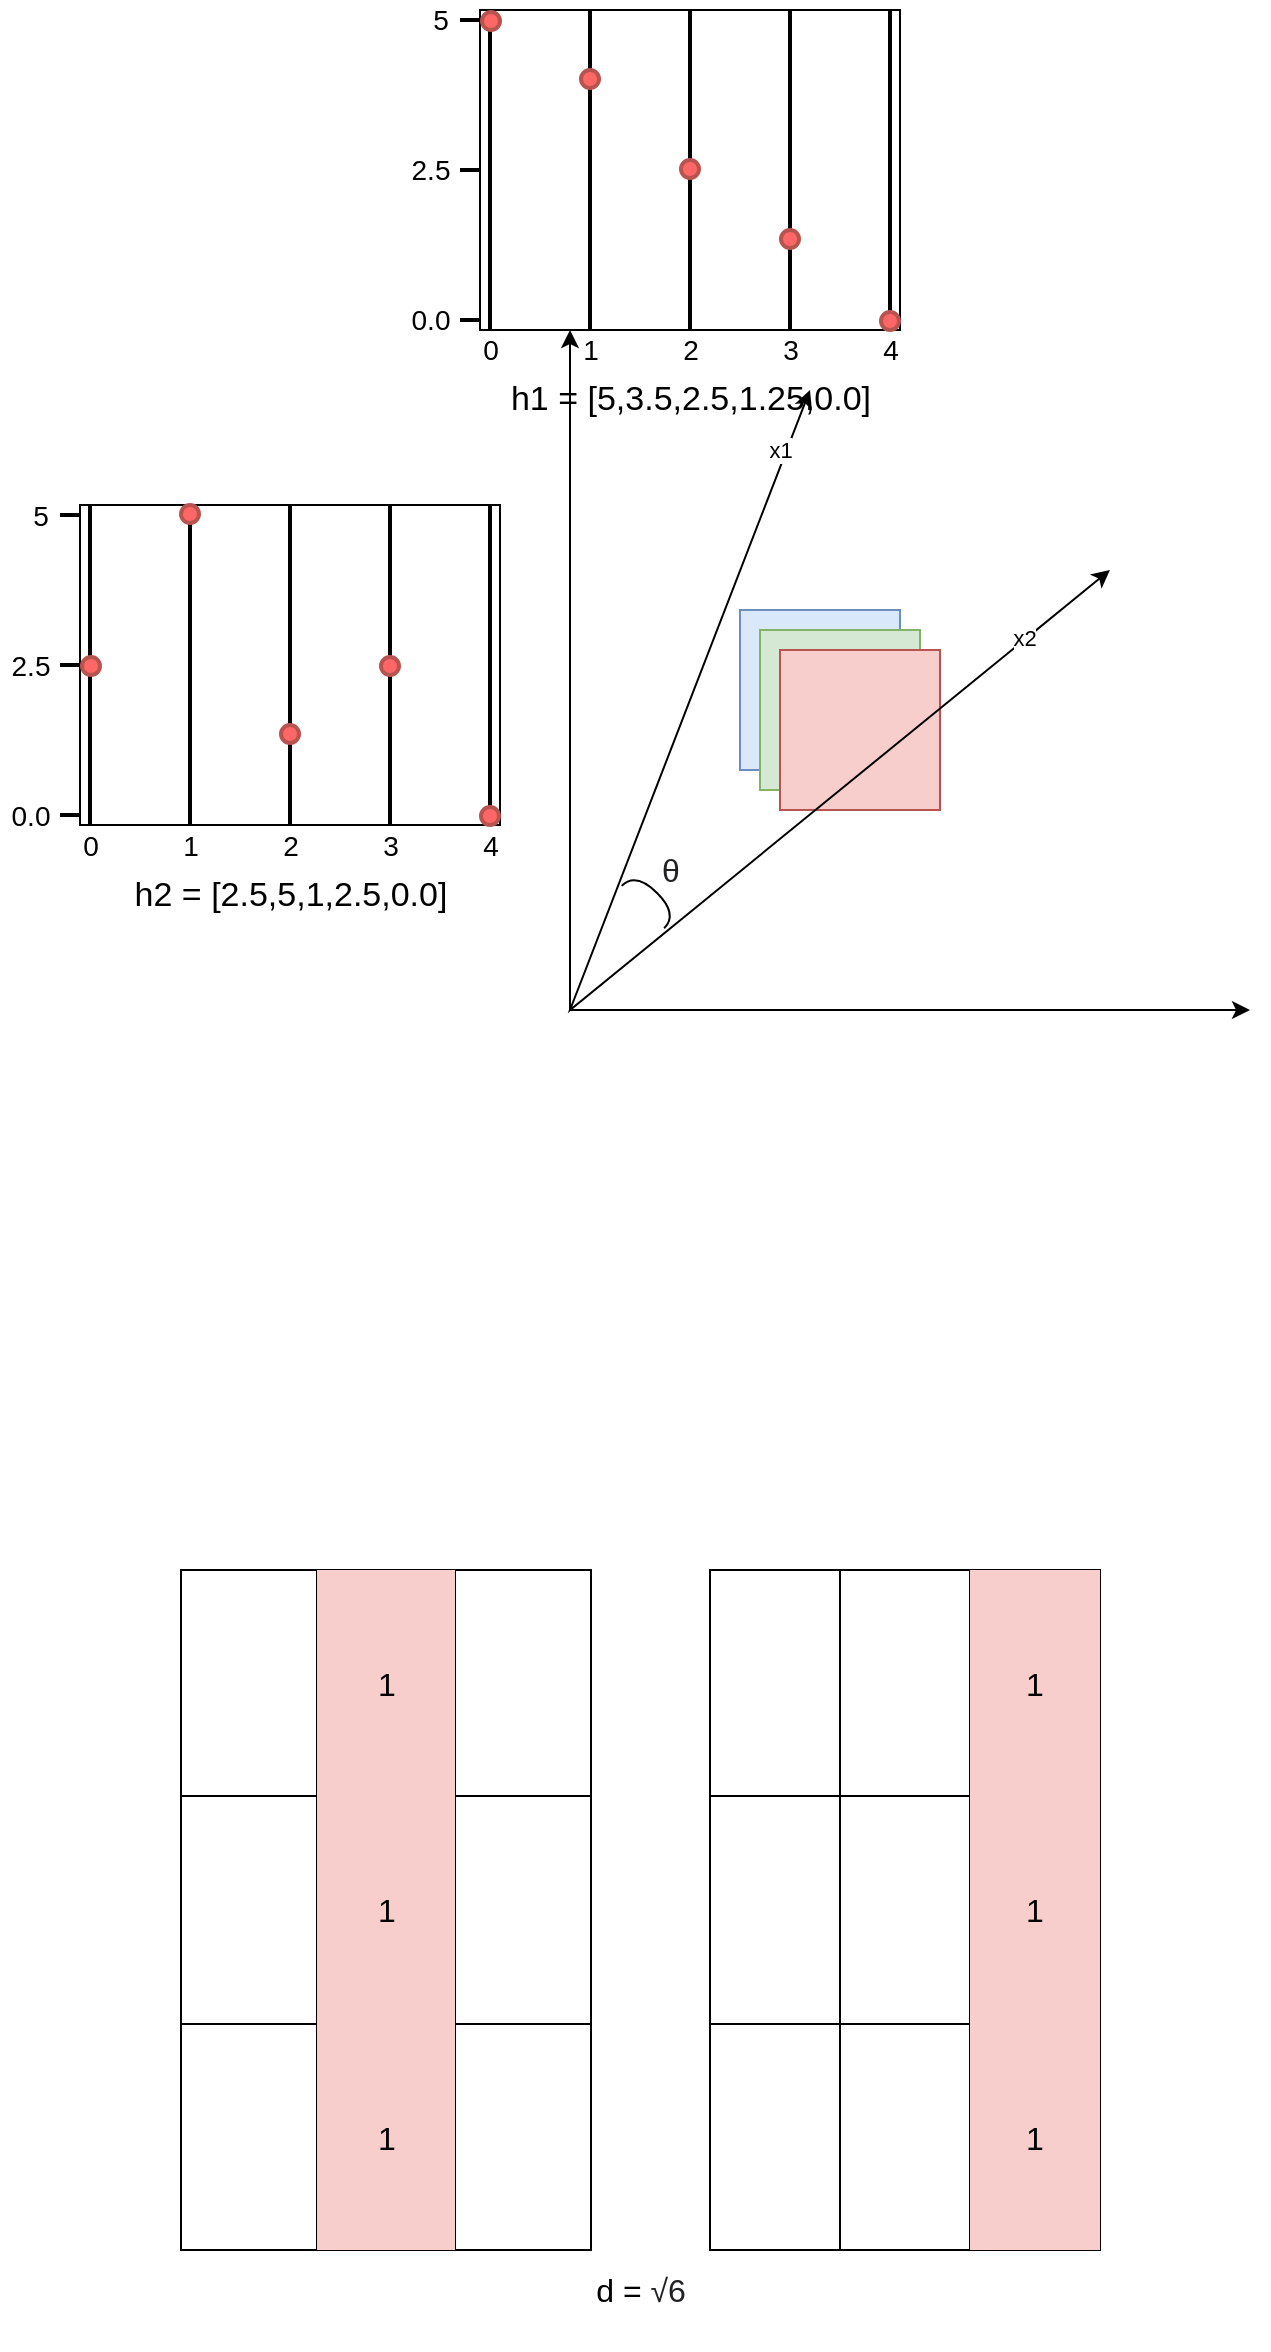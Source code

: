 <mxfile version="15.5.8" type="github">
  <diagram id="Kb73tBab5fj37IaMXuoQ" name="Page-1">
    <mxGraphModel dx="1355" dy="773" grid="1" gridSize="10" guides="1" tooltips="1" connect="1" arrows="1" fold="1" page="1" pageScale="1" pageWidth="850" pageHeight="1100" math="0" shadow="0">
      <root>
        <mxCell id="0" />
        <mxCell id="1" parent="0" />
        <mxCell id="vTavbFFGJseJFdY00NEz-1" value="" style="rounded=0;whiteSpace=wrap;html=1;" parent="1" vertex="1">
          <mxGeometry x="320" y="150" width="210" height="160" as="geometry" />
        </mxCell>
        <mxCell id="vTavbFFGJseJFdY00NEz-2" value="" style="line;strokeWidth=2;direction=south;html=1;" parent="1" vertex="1">
          <mxGeometry x="370" y="150" width="10" height="160" as="geometry" />
        </mxCell>
        <mxCell id="vTavbFFGJseJFdY00NEz-3" value="" style="line;strokeWidth=2;direction=south;html=1;" parent="1" vertex="1">
          <mxGeometry x="420" y="150" width="10" height="160" as="geometry" />
        </mxCell>
        <mxCell id="vTavbFFGJseJFdY00NEz-4" value="" style="line;strokeWidth=2;direction=south;html=1;" parent="1" vertex="1">
          <mxGeometry x="470" y="150" width="10" height="160" as="geometry" />
        </mxCell>
        <mxCell id="vTavbFFGJseJFdY00NEz-5" value="" style="line;strokeWidth=2;direction=south;html=1;" parent="1" vertex="1">
          <mxGeometry x="520" y="150" width="10" height="160" as="geometry" />
        </mxCell>
        <mxCell id="vTavbFFGJseJFdY00NEz-7" value="" style="line;strokeWidth=2;direction=south;html=1;" parent="1" vertex="1">
          <mxGeometry x="320" y="150" width="10" height="160" as="geometry" />
        </mxCell>
        <mxCell id="vTavbFFGJseJFdY00NEz-8" value="&lt;font style=&quot;font-size: 14px&quot;&gt;0&lt;/font&gt;" style="text;html=1;align=center;verticalAlign=middle;resizable=0;points=[];autosize=1;strokeColor=none;fillColor=none;strokeWidth=2;" parent="1" vertex="1">
          <mxGeometry x="315" y="310" width="20" height="20" as="geometry" />
        </mxCell>
        <mxCell id="vTavbFFGJseJFdY00NEz-9" value="&lt;font style=&quot;font-size: 14px&quot;&gt;1&lt;/font&gt;" style="text;html=1;align=center;verticalAlign=middle;resizable=0;points=[];autosize=1;strokeColor=none;fillColor=none;" parent="1" vertex="1">
          <mxGeometry x="365" y="310" width="20" height="20" as="geometry" />
        </mxCell>
        <mxCell id="vTavbFFGJseJFdY00NEz-10" value="&lt;font style=&quot;font-size: 14px&quot;&gt;2&lt;/font&gt;" style="text;html=1;align=center;verticalAlign=middle;resizable=0;points=[];autosize=1;strokeColor=none;fillColor=none;" parent="1" vertex="1">
          <mxGeometry x="415" y="310" width="20" height="20" as="geometry" />
        </mxCell>
        <mxCell id="vTavbFFGJseJFdY00NEz-11" value="&lt;font style=&quot;font-size: 14px&quot;&gt;3&lt;/font&gt;" style="text;html=1;align=center;verticalAlign=middle;resizable=0;points=[];autosize=1;strokeColor=none;fillColor=none;" parent="1" vertex="1">
          <mxGeometry x="465" y="310" width="20" height="20" as="geometry" />
        </mxCell>
        <mxCell id="vTavbFFGJseJFdY00NEz-12" value="&lt;font style=&quot;font-size: 14px&quot;&gt;4&lt;/font&gt;" style="text;html=1;align=center;verticalAlign=middle;resizable=0;points=[];autosize=1;strokeColor=none;fillColor=none;" parent="1" vertex="1">
          <mxGeometry x="515" y="310" width="20" height="20" as="geometry" />
        </mxCell>
        <mxCell id="vTavbFFGJseJFdY00NEz-15" value="" style="line;strokeWidth=2;html=1;fontSize=14;" parent="1" vertex="1">
          <mxGeometry x="310" y="300" width="10" height="10" as="geometry" />
        </mxCell>
        <mxCell id="vTavbFFGJseJFdY00NEz-16" value="0.0&lt;br&gt;" style="text;html=1;align=center;verticalAlign=middle;resizable=0;points=[];autosize=1;strokeColor=none;fillColor=none;fontSize=14;" parent="1" vertex="1">
          <mxGeometry x="280" y="295" width="30" height="20" as="geometry" />
        </mxCell>
        <mxCell id="vTavbFFGJseJFdY00NEz-17" value="" style="line;strokeWidth=2;html=1;fontSize=14;" parent="1" vertex="1">
          <mxGeometry x="310" y="150" width="10" height="10" as="geometry" />
        </mxCell>
        <mxCell id="vTavbFFGJseJFdY00NEz-22" value="5&lt;br&gt;" style="text;html=1;align=center;verticalAlign=middle;resizable=0;points=[];autosize=1;strokeColor=none;fillColor=none;fontSize=14;" parent="1" vertex="1">
          <mxGeometry x="290" y="145" width="20" height="20" as="geometry" />
        </mxCell>
        <mxCell id="vTavbFFGJseJFdY00NEz-23" value="" style="line;strokeWidth=2;html=1;fontSize=14;" parent="1" vertex="1">
          <mxGeometry x="310" y="225" width="10" height="10" as="geometry" />
        </mxCell>
        <mxCell id="vTavbFFGJseJFdY00NEz-24" value="2.5&lt;br&gt;" style="text;html=1;align=center;verticalAlign=middle;resizable=0;points=[];autosize=1;strokeColor=none;fillColor=none;fontSize=14;" parent="1" vertex="1">
          <mxGeometry x="280" y="220" width="30" height="20" as="geometry" />
        </mxCell>
        <mxCell id="vTavbFFGJseJFdY00NEz-25" value="" style="ellipse;whiteSpace=wrap;html=1;aspect=fixed;fontSize=14;strokeWidth=2;fillColor=#FF6666;strokeColor=#b85450;" parent="1" vertex="1">
          <mxGeometry x="321" y="151" width="9" height="9" as="geometry" />
        </mxCell>
        <mxCell id="vTavbFFGJseJFdY00NEz-32" value="" style="ellipse;whiteSpace=wrap;html=1;aspect=fixed;fontSize=14;strokeWidth=2;fillColor=#FF6666;strokeColor=#b85450;" parent="1" vertex="1">
          <mxGeometry x="370.5" y="180" width="9" height="9" as="geometry" />
        </mxCell>
        <mxCell id="vTavbFFGJseJFdY00NEz-33" value="" style="ellipse;whiteSpace=wrap;html=1;aspect=fixed;fontSize=14;strokeWidth=2;fillColor=#FF6666;strokeColor=#b85450;" parent="1" vertex="1">
          <mxGeometry x="420.5" y="225" width="9" height="9" as="geometry" />
        </mxCell>
        <mxCell id="vTavbFFGJseJFdY00NEz-34" value="" style="ellipse;whiteSpace=wrap;html=1;aspect=fixed;fontSize=14;strokeWidth=2;fillColor=#FF6666;strokeColor=#b85450;" parent="1" vertex="1">
          <mxGeometry x="470.5" y="260" width="9" height="9" as="geometry" />
        </mxCell>
        <mxCell id="vTavbFFGJseJFdY00NEz-36" value="" style="ellipse;whiteSpace=wrap;html=1;aspect=fixed;fontSize=14;strokeWidth=2;fillColor=#FF6666;strokeColor=#b85450;" parent="1" vertex="1">
          <mxGeometry x="520.5" y="301" width="9" height="9" as="geometry" />
        </mxCell>
        <mxCell id="vTavbFFGJseJFdY00NEz-38" value="h1 = [5,3.5,2.5,1.25,0.0]" style="text;html=1;align=center;verticalAlign=middle;resizable=0;points=[];autosize=1;strokeColor=none;fillColor=none;fontSize=17;" parent="1" vertex="1">
          <mxGeometry x="325" y="330" width="200" height="30" as="geometry" />
        </mxCell>
        <mxCell id="od5yVxxO_X6DaE_46Pv0-3" value="" style="whiteSpace=wrap;html=1;aspect=fixed;fillColor=#dae8fc;strokeColor=#6c8ebf;" vertex="1" parent="1">
          <mxGeometry x="450" y="450" width="80" height="80" as="geometry" />
        </mxCell>
        <mxCell id="od5yVxxO_X6DaE_46Pv0-4" value="" style="whiteSpace=wrap;html=1;aspect=fixed;fillColor=#d5e8d4;strokeColor=#82b366;" vertex="1" parent="1">
          <mxGeometry x="460" y="460" width="80" height="80" as="geometry" />
        </mxCell>
        <mxCell id="od5yVxxO_X6DaE_46Pv0-5" value="" style="whiteSpace=wrap;html=1;aspect=fixed;fillColor=#f8cecc;strokeColor=#b85450;" vertex="1" parent="1">
          <mxGeometry x="470" y="470" width="80" height="80" as="geometry" />
        </mxCell>
        <mxCell id="od5yVxxO_X6DaE_46Pv0-6" value="" style="rounded=0;whiteSpace=wrap;html=1;" vertex="1" parent="1">
          <mxGeometry x="120" y="397.5" width="210" height="160" as="geometry" />
        </mxCell>
        <mxCell id="od5yVxxO_X6DaE_46Pv0-7" value="" style="line;strokeWidth=2;direction=south;html=1;" vertex="1" parent="1">
          <mxGeometry x="170" y="397.5" width="10" height="160" as="geometry" />
        </mxCell>
        <mxCell id="od5yVxxO_X6DaE_46Pv0-8" value="" style="line;strokeWidth=2;direction=south;html=1;" vertex="1" parent="1">
          <mxGeometry x="220" y="397.5" width="10" height="160" as="geometry" />
        </mxCell>
        <mxCell id="od5yVxxO_X6DaE_46Pv0-9" value="" style="line;strokeWidth=2;direction=south;html=1;" vertex="1" parent="1">
          <mxGeometry x="270" y="397.5" width="10" height="160" as="geometry" />
        </mxCell>
        <mxCell id="od5yVxxO_X6DaE_46Pv0-10" value="" style="line;strokeWidth=2;direction=south;html=1;" vertex="1" parent="1">
          <mxGeometry x="320" y="397.5" width="10" height="160" as="geometry" />
        </mxCell>
        <mxCell id="od5yVxxO_X6DaE_46Pv0-11" value="" style="line;strokeWidth=2;direction=south;html=1;" vertex="1" parent="1">
          <mxGeometry x="120" y="397.5" width="10" height="160" as="geometry" />
        </mxCell>
        <mxCell id="od5yVxxO_X6DaE_46Pv0-12" value="&lt;font style=&quot;font-size: 14px&quot;&gt;0&lt;/font&gt;" style="text;html=1;align=center;verticalAlign=middle;resizable=0;points=[];autosize=1;strokeColor=none;fillColor=none;strokeWidth=2;" vertex="1" parent="1">
          <mxGeometry x="115" y="557.5" width="20" height="20" as="geometry" />
        </mxCell>
        <mxCell id="od5yVxxO_X6DaE_46Pv0-13" value="&lt;font style=&quot;font-size: 14px&quot;&gt;1&lt;/font&gt;" style="text;html=1;align=center;verticalAlign=middle;resizable=0;points=[];autosize=1;strokeColor=none;fillColor=none;" vertex="1" parent="1">
          <mxGeometry x="165" y="557.5" width="20" height="20" as="geometry" />
        </mxCell>
        <mxCell id="od5yVxxO_X6DaE_46Pv0-14" value="&lt;font style=&quot;font-size: 14px&quot;&gt;2&lt;/font&gt;" style="text;html=1;align=center;verticalAlign=middle;resizable=0;points=[];autosize=1;strokeColor=none;fillColor=none;" vertex="1" parent="1">
          <mxGeometry x="215" y="557.5" width="20" height="20" as="geometry" />
        </mxCell>
        <mxCell id="od5yVxxO_X6DaE_46Pv0-15" value="&lt;font style=&quot;font-size: 14px&quot;&gt;3&lt;/font&gt;" style="text;html=1;align=center;verticalAlign=middle;resizable=0;points=[];autosize=1;strokeColor=none;fillColor=none;" vertex="1" parent="1">
          <mxGeometry x="265" y="557.5" width="20" height="20" as="geometry" />
        </mxCell>
        <mxCell id="od5yVxxO_X6DaE_46Pv0-16" value="&lt;font style=&quot;font-size: 14px&quot;&gt;4&lt;/font&gt;" style="text;html=1;align=center;verticalAlign=middle;resizable=0;points=[];autosize=1;strokeColor=none;fillColor=none;" vertex="1" parent="1">
          <mxGeometry x="315" y="557.5" width="20" height="20" as="geometry" />
        </mxCell>
        <mxCell id="od5yVxxO_X6DaE_46Pv0-17" value="" style="line;strokeWidth=2;html=1;fontSize=14;" vertex="1" parent="1">
          <mxGeometry x="110" y="547.5" width="10" height="10" as="geometry" />
        </mxCell>
        <mxCell id="od5yVxxO_X6DaE_46Pv0-18" value="0.0&lt;br&gt;" style="text;html=1;align=center;verticalAlign=middle;resizable=0;points=[];autosize=1;strokeColor=none;fillColor=none;fontSize=14;" vertex="1" parent="1">
          <mxGeometry x="80" y="542.5" width="30" height="20" as="geometry" />
        </mxCell>
        <mxCell id="od5yVxxO_X6DaE_46Pv0-19" value="" style="line;strokeWidth=2;html=1;fontSize=14;" vertex="1" parent="1">
          <mxGeometry x="110" y="397.5" width="10" height="10" as="geometry" />
        </mxCell>
        <mxCell id="od5yVxxO_X6DaE_46Pv0-20" value="5&lt;br&gt;" style="text;html=1;align=center;verticalAlign=middle;resizable=0;points=[];autosize=1;strokeColor=none;fillColor=none;fontSize=14;" vertex="1" parent="1">
          <mxGeometry x="90" y="392.5" width="20" height="20" as="geometry" />
        </mxCell>
        <mxCell id="od5yVxxO_X6DaE_46Pv0-21" value="" style="line;strokeWidth=2;html=1;fontSize=14;" vertex="1" parent="1">
          <mxGeometry x="110" y="472.5" width="10" height="10" as="geometry" />
        </mxCell>
        <mxCell id="od5yVxxO_X6DaE_46Pv0-22" value="2.5&lt;br&gt;" style="text;html=1;align=center;verticalAlign=middle;resizable=0;points=[];autosize=1;strokeColor=none;fillColor=none;fontSize=14;" vertex="1" parent="1">
          <mxGeometry x="80" y="467.5" width="30" height="20" as="geometry" />
        </mxCell>
        <mxCell id="od5yVxxO_X6DaE_46Pv0-23" value="" style="ellipse;whiteSpace=wrap;html=1;aspect=fixed;fontSize=14;strokeWidth=2;fillColor=#FF6666;strokeColor=#b85450;" vertex="1" parent="1">
          <mxGeometry x="121" y="473.5" width="9" height="9" as="geometry" />
        </mxCell>
        <mxCell id="od5yVxxO_X6DaE_46Pv0-24" value="" style="ellipse;whiteSpace=wrap;html=1;aspect=fixed;fontSize=14;strokeWidth=2;fillColor=#FF6666;strokeColor=#b85450;" vertex="1" parent="1">
          <mxGeometry x="170.5" y="397.5" width="9" height="9" as="geometry" />
        </mxCell>
        <mxCell id="od5yVxxO_X6DaE_46Pv0-25" value="" style="ellipse;whiteSpace=wrap;html=1;aspect=fixed;fontSize=14;strokeWidth=2;fillColor=#FF6666;strokeColor=#b85450;" vertex="1" parent="1">
          <mxGeometry x="220.5" y="507.5" width="9" height="9" as="geometry" />
        </mxCell>
        <mxCell id="od5yVxxO_X6DaE_46Pv0-26" value="" style="ellipse;whiteSpace=wrap;html=1;aspect=fixed;fontSize=14;strokeWidth=2;fillColor=#FF6666;strokeColor=#b85450;" vertex="1" parent="1">
          <mxGeometry x="270.5" y="473.5" width="9" height="9" as="geometry" />
        </mxCell>
        <mxCell id="od5yVxxO_X6DaE_46Pv0-27" value="" style="ellipse;whiteSpace=wrap;html=1;aspect=fixed;fontSize=14;strokeWidth=2;fillColor=#FF6666;strokeColor=#b85450;" vertex="1" parent="1">
          <mxGeometry x="320.5" y="548.5" width="9" height="9" as="geometry" />
        </mxCell>
        <mxCell id="od5yVxxO_X6DaE_46Pv0-28" value="h2 = [2.5,5,1,2.5,0.0]" style="text;html=1;align=center;verticalAlign=middle;resizable=0;points=[];autosize=1;strokeColor=none;fillColor=none;fontSize=17;" vertex="1" parent="1">
          <mxGeometry x="140" y="577.5" width="170" height="30" as="geometry" />
        </mxCell>
        <mxCell id="od5yVxxO_X6DaE_46Pv0-30" value="" style="endArrow=classic;startArrow=classic;html=1;rounded=0;" edge="1" parent="1">
          <mxGeometry width="50" height="50" relative="1" as="geometry">
            <mxPoint x="365" y="310" as="sourcePoint" />
            <mxPoint x="705" y="650" as="targetPoint" />
            <Array as="points">
              <mxPoint x="365" y="650" />
            </Array>
          </mxGeometry>
        </mxCell>
        <mxCell id="od5yVxxO_X6DaE_46Pv0-31" value="" style="endArrow=classic;startArrow=classic;html=1;rounded=0;" edge="1" parent="1">
          <mxGeometry width="50" height="50" relative="1" as="geometry">
            <mxPoint x="485" y="340" as="sourcePoint" />
            <mxPoint x="635" y="430" as="targetPoint" />
            <Array as="points">
              <mxPoint x="365" y="650" />
            </Array>
          </mxGeometry>
        </mxCell>
        <mxCell id="od5yVxxO_X6DaE_46Pv0-33" value="x1" style="edgeLabel;html=1;align=center;verticalAlign=middle;resizable=0;points=[];" vertex="1" connectable="0" parent="od5yVxxO_X6DaE_46Pv0-31">
          <mxGeometry x="-0.902" y="-3" relative="1" as="geometry">
            <mxPoint as="offset" />
          </mxGeometry>
        </mxCell>
        <mxCell id="od5yVxxO_X6DaE_46Pv0-36" value="x2" style="edgeLabel;html=1;align=center;verticalAlign=middle;resizable=0;points=[];" vertex="1" connectable="0" parent="od5yVxxO_X6DaE_46Pv0-31">
          <mxGeometry x="0.839" y="1" relative="1" as="geometry">
            <mxPoint as="offset" />
          </mxGeometry>
        </mxCell>
        <mxCell id="od5yVxxO_X6DaE_46Pv0-37" value="" style="shape=requiredInterface;html=1;verticalLabelPosition=bottom;sketch=0;fillColor=#000000;rotation=-45;" vertex="1" parent="1">
          <mxGeometry x="400" y="580" width="10" height="30" as="geometry" />
        </mxCell>
        <mxCell id="od5yVxxO_X6DaE_46Pv0-39" value="&lt;span style=&quot;color: rgb(32 , 33 , 36) ; font-family: &amp;#34;arial&amp;#34; , sans-serif ; font-size: 16px ; background-color: rgb(255 , 255 , 255)&quot;&gt;θ&lt;/span&gt;" style="text;html=1;align=center;verticalAlign=middle;resizable=0;points=[];autosize=1;strokeColor=none;fillColor=none;" vertex="1" parent="1">
          <mxGeometry x="405" y="570" width="20" height="20" as="geometry" />
        </mxCell>
        <mxCell id="od5yVxxO_X6DaE_46Pv0-40" value="" style="shape=table;html=1;whiteSpace=wrap;startSize=0;container=1;collapsible=0;childLayout=tableLayout;" vertex="1" parent="1">
          <mxGeometry x="170.5" y="930" width="205" height="340" as="geometry" />
        </mxCell>
        <mxCell id="od5yVxxO_X6DaE_46Pv0-41" value="" style="shape=partialRectangle;html=1;whiteSpace=wrap;collapsible=0;dropTarget=0;pointerEvents=0;fillColor=none;top=0;left=0;bottom=0;right=0;points=[[0,0.5],[1,0.5]];portConstraint=eastwest;" vertex="1" parent="od5yVxxO_X6DaE_46Pv0-40">
          <mxGeometry width="205" height="113" as="geometry" />
        </mxCell>
        <mxCell id="od5yVxxO_X6DaE_46Pv0-42" value="" style="shape=partialRectangle;html=1;whiteSpace=wrap;connectable=0;fillColor=none;top=0;left=0;bottom=0;right=0;overflow=hidden;pointerEvents=1;" vertex="1" parent="od5yVxxO_X6DaE_46Pv0-41">
          <mxGeometry width="68" height="113" as="geometry">
            <mxRectangle width="68" height="113" as="alternateBounds" />
          </mxGeometry>
        </mxCell>
        <mxCell id="od5yVxxO_X6DaE_46Pv0-43" value="&lt;font style=&quot;font-size: 16px&quot;&gt;1&lt;/font&gt;" style="shape=partialRectangle;html=1;whiteSpace=wrap;connectable=0;fillColor=#f8cecc;top=0;left=0;bottom=0;right=0;overflow=hidden;pointerEvents=1;strokeColor=#b85450;" vertex="1" parent="od5yVxxO_X6DaE_46Pv0-41">
          <mxGeometry x="68" width="69" height="113" as="geometry">
            <mxRectangle width="69" height="113" as="alternateBounds" />
          </mxGeometry>
        </mxCell>
        <mxCell id="od5yVxxO_X6DaE_46Pv0-44" value="" style="shape=partialRectangle;html=1;whiteSpace=wrap;connectable=0;fillColor=none;top=0;left=0;bottom=0;right=0;overflow=hidden;pointerEvents=1;" vertex="1" parent="od5yVxxO_X6DaE_46Pv0-41">
          <mxGeometry x="137" width="68" height="113" as="geometry">
            <mxRectangle width="68" height="113" as="alternateBounds" />
          </mxGeometry>
        </mxCell>
        <mxCell id="od5yVxxO_X6DaE_46Pv0-45" value="" style="shape=partialRectangle;html=1;whiteSpace=wrap;collapsible=0;dropTarget=0;pointerEvents=0;fillColor=none;top=0;left=0;bottom=0;right=0;points=[[0,0.5],[1,0.5]];portConstraint=eastwest;" vertex="1" parent="od5yVxxO_X6DaE_46Pv0-40">
          <mxGeometry y="113" width="205" height="114" as="geometry" />
        </mxCell>
        <mxCell id="od5yVxxO_X6DaE_46Pv0-46" value="" style="shape=partialRectangle;html=1;whiteSpace=wrap;connectable=0;fillColor=none;top=0;left=0;bottom=0;right=0;overflow=hidden;pointerEvents=1;" vertex="1" parent="od5yVxxO_X6DaE_46Pv0-45">
          <mxGeometry width="68" height="114" as="geometry">
            <mxRectangle width="68" height="114" as="alternateBounds" />
          </mxGeometry>
        </mxCell>
        <mxCell id="od5yVxxO_X6DaE_46Pv0-47" value="&lt;font style=&quot;font-size: 16px&quot;&gt;1&lt;/font&gt;" style="shape=partialRectangle;html=1;whiteSpace=wrap;connectable=0;fillColor=#f8cecc;top=0;left=0;bottom=0;right=0;overflow=hidden;pointerEvents=1;strokeColor=#b85450;" vertex="1" parent="od5yVxxO_X6DaE_46Pv0-45">
          <mxGeometry x="68" width="69" height="114" as="geometry">
            <mxRectangle width="69" height="114" as="alternateBounds" />
          </mxGeometry>
        </mxCell>
        <mxCell id="od5yVxxO_X6DaE_46Pv0-48" value="" style="shape=partialRectangle;html=1;whiteSpace=wrap;connectable=0;fillColor=none;top=0;left=0;bottom=0;right=0;overflow=hidden;pointerEvents=1;" vertex="1" parent="od5yVxxO_X6DaE_46Pv0-45">
          <mxGeometry x="137" width="68" height="114" as="geometry">
            <mxRectangle width="68" height="114" as="alternateBounds" />
          </mxGeometry>
        </mxCell>
        <mxCell id="od5yVxxO_X6DaE_46Pv0-49" value="" style="shape=partialRectangle;html=1;whiteSpace=wrap;collapsible=0;dropTarget=0;pointerEvents=0;fillColor=none;top=0;left=0;bottom=0;right=0;points=[[0,0.5],[1,0.5]];portConstraint=eastwest;" vertex="1" parent="od5yVxxO_X6DaE_46Pv0-40">
          <mxGeometry y="227" width="205" height="113" as="geometry" />
        </mxCell>
        <mxCell id="od5yVxxO_X6DaE_46Pv0-50" value="" style="shape=partialRectangle;html=1;whiteSpace=wrap;connectable=0;fillColor=none;top=0;left=0;bottom=0;right=0;overflow=hidden;pointerEvents=1;" vertex="1" parent="od5yVxxO_X6DaE_46Pv0-49">
          <mxGeometry width="68" height="113" as="geometry">
            <mxRectangle width="68" height="113" as="alternateBounds" />
          </mxGeometry>
        </mxCell>
        <mxCell id="od5yVxxO_X6DaE_46Pv0-51" value="&lt;font style=&quot;font-size: 16px&quot;&gt;1&lt;/font&gt;" style="shape=partialRectangle;html=1;whiteSpace=wrap;connectable=0;fillColor=#f8cecc;top=0;left=0;bottom=0;right=0;overflow=hidden;pointerEvents=1;strokeColor=#b85450;" vertex="1" parent="od5yVxxO_X6DaE_46Pv0-49">
          <mxGeometry x="68" width="69" height="113" as="geometry">
            <mxRectangle width="69" height="113" as="alternateBounds" />
          </mxGeometry>
        </mxCell>
        <mxCell id="od5yVxxO_X6DaE_46Pv0-52" value="" style="shape=partialRectangle;html=1;whiteSpace=wrap;connectable=0;fillColor=none;top=0;left=0;bottom=0;right=0;overflow=hidden;pointerEvents=1;" vertex="1" parent="od5yVxxO_X6DaE_46Pv0-49">
          <mxGeometry x="137" width="68" height="113" as="geometry">
            <mxRectangle width="68" height="113" as="alternateBounds" />
          </mxGeometry>
        </mxCell>
        <mxCell id="od5yVxxO_X6DaE_46Pv0-66" value="" style="shape=table;html=1;whiteSpace=wrap;startSize=0;container=1;collapsible=0;childLayout=tableLayout;fontSize=16;" vertex="1" parent="1">
          <mxGeometry x="435" y="930" width="195" height="340" as="geometry" />
        </mxCell>
        <mxCell id="od5yVxxO_X6DaE_46Pv0-67" value="" style="shape=partialRectangle;html=1;whiteSpace=wrap;collapsible=0;dropTarget=0;pointerEvents=0;fillColor=none;top=0;left=0;bottom=0;right=0;points=[[0,0.5],[1,0.5]];portConstraint=eastwest;fontSize=16;" vertex="1" parent="od5yVxxO_X6DaE_46Pv0-66">
          <mxGeometry width="195" height="113" as="geometry" />
        </mxCell>
        <mxCell id="od5yVxxO_X6DaE_46Pv0-68" value="" style="shape=partialRectangle;html=1;whiteSpace=wrap;connectable=0;fillColor=none;top=0;left=0;bottom=0;right=0;overflow=hidden;pointerEvents=1;fontSize=16;" vertex="1" parent="od5yVxxO_X6DaE_46Pv0-67">
          <mxGeometry width="65" height="113" as="geometry">
            <mxRectangle width="65" height="113" as="alternateBounds" />
          </mxGeometry>
        </mxCell>
        <mxCell id="od5yVxxO_X6DaE_46Pv0-69" value="" style="shape=partialRectangle;html=1;whiteSpace=wrap;connectable=0;fillColor=none;top=0;left=0;bottom=0;right=0;overflow=hidden;pointerEvents=1;fontSize=16;" vertex="1" parent="od5yVxxO_X6DaE_46Pv0-67">
          <mxGeometry x="65" width="65" height="113" as="geometry">
            <mxRectangle width="65" height="113" as="alternateBounds" />
          </mxGeometry>
        </mxCell>
        <mxCell id="od5yVxxO_X6DaE_46Pv0-70" value="1" style="shape=partialRectangle;html=1;whiteSpace=wrap;connectable=0;fillColor=#f8cecc;top=0;left=0;bottom=0;right=0;overflow=hidden;pointerEvents=1;fontSize=16;strokeColor=#b85450;" vertex="1" parent="od5yVxxO_X6DaE_46Pv0-67">
          <mxGeometry x="130" width="65" height="113" as="geometry">
            <mxRectangle width="65" height="113" as="alternateBounds" />
          </mxGeometry>
        </mxCell>
        <mxCell id="od5yVxxO_X6DaE_46Pv0-71" value="" style="shape=partialRectangle;html=1;whiteSpace=wrap;collapsible=0;dropTarget=0;pointerEvents=0;fillColor=none;top=0;left=0;bottom=0;right=0;points=[[0,0.5],[1,0.5]];portConstraint=eastwest;fontSize=16;" vertex="1" parent="od5yVxxO_X6DaE_46Pv0-66">
          <mxGeometry y="113" width="195" height="114" as="geometry" />
        </mxCell>
        <mxCell id="od5yVxxO_X6DaE_46Pv0-72" value="" style="shape=partialRectangle;html=1;whiteSpace=wrap;connectable=0;fillColor=none;top=0;left=0;bottom=0;right=0;overflow=hidden;pointerEvents=1;fontSize=16;" vertex="1" parent="od5yVxxO_X6DaE_46Pv0-71">
          <mxGeometry width="65" height="114" as="geometry">
            <mxRectangle width="65" height="114" as="alternateBounds" />
          </mxGeometry>
        </mxCell>
        <mxCell id="od5yVxxO_X6DaE_46Pv0-73" value="" style="shape=partialRectangle;html=1;whiteSpace=wrap;connectable=0;fillColor=none;top=0;left=0;bottom=0;right=0;overflow=hidden;pointerEvents=1;fontSize=16;" vertex="1" parent="od5yVxxO_X6DaE_46Pv0-71">
          <mxGeometry x="65" width="65" height="114" as="geometry">
            <mxRectangle width="65" height="114" as="alternateBounds" />
          </mxGeometry>
        </mxCell>
        <mxCell id="od5yVxxO_X6DaE_46Pv0-74" value="1" style="shape=partialRectangle;html=1;whiteSpace=wrap;connectable=0;fillColor=#f8cecc;top=0;left=0;bottom=0;right=0;overflow=hidden;pointerEvents=1;fontSize=16;strokeColor=#b85450;" vertex="1" parent="od5yVxxO_X6DaE_46Pv0-71">
          <mxGeometry x="130" width="65" height="114" as="geometry">
            <mxRectangle width="65" height="114" as="alternateBounds" />
          </mxGeometry>
        </mxCell>
        <mxCell id="od5yVxxO_X6DaE_46Pv0-75" value="" style="shape=partialRectangle;html=1;whiteSpace=wrap;collapsible=0;dropTarget=0;pointerEvents=0;fillColor=none;top=0;left=0;bottom=0;right=0;points=[[0,0.5],[1,0.5]];portConstraint=eastwest;fontSize=16;" vertex="1" parent="od5yVxxO_X6DaE_46Pv0-66">
          <mxGeometry y="227" width="195" height="113" as="geometry" />
        </mxCell>
        <mxCell id="od5yVxxO_X6DaE_46Pv0-76" value="" style="shape=partialRectangle;html=1;whiteSpace=wrap;connectable=0;fillColor=none;top=0;left=0;bottom=0;right=0;overflow=hidden;pointerEvents=1;fontSize=16;" vertex="1" parent="od5yVxxO_X6DaE_46Pv0-75">
          <mxGeometry width="65" height="113" as="geometry">
            <mxRectangle width="65" height="113" as="alternateBounds" />
          </mxGeometry>
        </mxCell>
        <mxCell id="od5yVxxO_X6DaE_46Pv0-77" value="" style="shape=partialRectangle;html=1;whiteSpace=wrap;connectable=0;fillColor=none;top=0;left=0;bottom=0;right=0;overflow=hidden;pointerEvents=1;fontSize=16;" vertex="1" parent="od5yVxxO_X6DaE_46Pv0-75">
          <mxGeometry x="65" width="65" height="113" as="geometry">
            <mxRectangle width="65" height="113" as="alternateBounds" />
          </mxGeometry>
        </mxCell>
        <mxCell id="od5yVxxO_X6DaE_46Pv0-78" value="1" style="shape=partialRectangle;html=1;whiteSpace=wrap;connectable=0;fillColor=#f8cecc;top=0;left=0;bottom=0;right=0;overflow=hidden;pointerEvents=1;fontSize=16;strokeColor=#b85450;" vertex="1" parent="od5yVxxO_X6DaE_46Pv0-75">
          <mxGeometry x="130" width="65" height="113" as="geometry">
            <mxRectangle width="65" height="113" as="alternateBounds" />
          </mxGeometry>
        </mxCell>
        <mxCell id="od5yVxxO_X6DaE_46Pv0-80" value="d =&amp;nbsp;&lt;span style=&quot;color: rgb(32 , 33 , 36) ; font-family: &amp;#34;arial&amp;#34; , sans-serif ; background-color: rgb(255 , 255 , 255)&quot;&gt;√6&lt;/span&gt;&lt;br&gt;&amp;nbsp;" style="text;html=1;align=center;verticalAlign=middle;resizable=0;points=[];autosize=1;strokeColor=none;fillColor=none;fontSize=16;" vertex="1" parent="1">
          <mxGeometry x="369.5" y="1280" width="60" height="40" as="geometry" />
        </mxCell>
      </root>
    </mxGraphModel>
  </diagram>
</mxfile>
